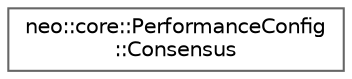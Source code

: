 digraph "Graphical Class Hierarchy"
{
 // LATEX_PDF_SIZE
  bgcolor="transparent";
  edge [fontname=Helvetica,fontsize=10,labelfontname=Helvetica,labelfontsize=10];
  node [fontname=Helvetica,fontsize=10,shape=box,height=0.2,width=0.4];
  rankdir="LR";
  Node0 [id="Node000000",label="neo::core::PerformanceConfig\l::Consensus",height=0.2,width=0.4,color="grey40", fillcolor="white", style="filled",URL="$structneo_1_1core_1_1_performance_config_1_1_consensus.html",tooltip=" "];
}
